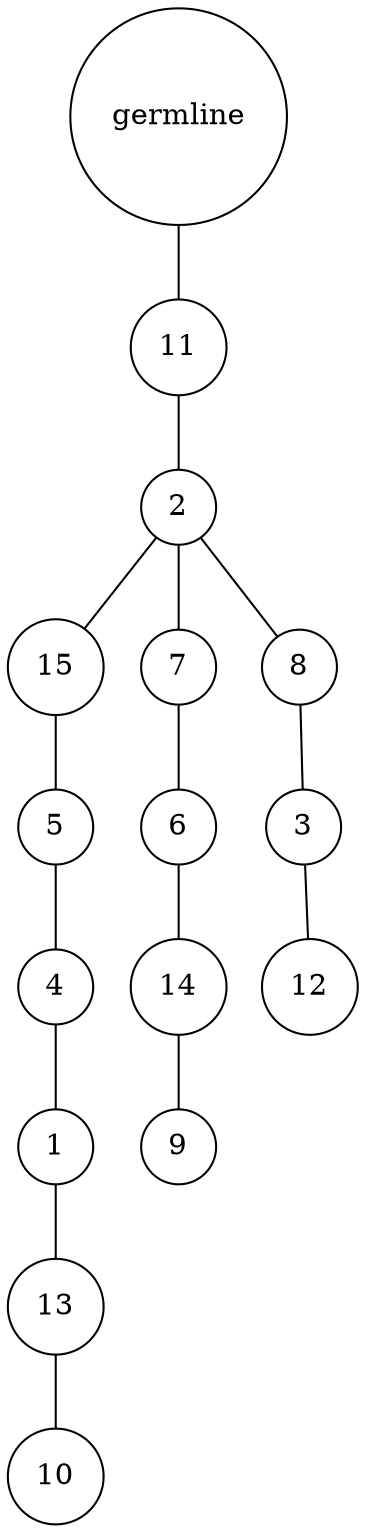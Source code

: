 graph {
	rankdir=UD;
	splines=line;
	node [shape=circle]
	"0x7feec54eef10" [label="germline"];
	"0x7feec54eef40" [label="11"];
	"0x7feec54eef10" -- "0x7feec54eef40" ;
	"0x7feec54eef70" [label="2"];
	"0x7feec54eef40" -- "0x7feec54eef70" ;
	"0x7feec54eefa0" [label="15"];
	"0x7feec54eef70" -- "0x7feec54eefa0" ;
	"0x7feec54eefd0" [label="5"];
	"0x7feec54eefa0" -- "0x7feec54eefd0" ;
	"0x7feef00f1040" [label="4"];
	"0x7feec54eefd0" -- "0x7feef00f1040" ;
	"0x7feef00f1070" [label="1"];
	"0x7feef00f1040" -- "0x7feef00f1070" ;
	"0x7feef00f10a0" [label="13"];
	"0x7feef00f1070" -- "0x7feef00f10a0" ;
	"0x7feef00f10d0" [label="10"];
	"0x7feef00f10a0" -- "0x7feef00f10d0" ;
	"0x7feef00f1100" [label="7"];
	"0x7feec54eef70" -- "0x7feef00f1100" ;
	"0x7feef00f1130" [label="6"];
	"0x7feef00f1100" -- "0x7feef00f1130" ;
	"0x7feef00f1160" [label="14"];
	"0x7feef00f1130" -- "0x7feef00f1160" ;
	"0x7feef00f1190" [label="9"];
	"0x7feef00f1160" -- "0x7feef00f1190" ;
	"0x7feef00f11c0" [label="8"];
	"0x7feec54eef70" -- "0x7feef00f11c0" ;
	"0x7feef00f11f0" [label="3"];
	"0x7feef00f11c0" -- "0x7feef00f11f0" ;
	"0x7feef00f1220" [label="12"];
	"0x7feef00f11f0" -- "0x7feef00f1220" ;
}
